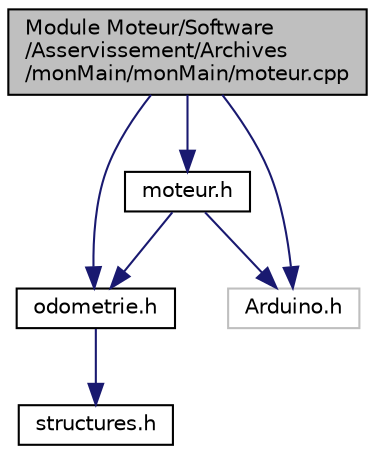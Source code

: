 digraph "Module Moteur/Software/Asservissement/Archives/monMain/monMain/moteur.cpp"
{
  edge [fontname="Helvetica",fontsize="10",labelfontname="Helvetica",labelfontsize="10"];
  node [fontname="Helvetica",fontsize="10",shape=record];
  Node1 [label="Module Moteur/Software\l/Asservissement/Archives\l/monMain/monMain/moteur.cpp",height=0.2,width=0.4,color="black", fillcolor="grey75", style="filled" fontcolor="black"];
  Node1 -> Node2 [color="midnightblue",fontsize="10",style="solid",fontname="Helvetica"];
  Node2 [label="odometrie.h",height=0.2,width=0.4,color="black", fillcolor="white", style="filled",URL="$mon_main_2mon_main_2odometrie_8h.html"];
  Node2 -> Node3 [color="midnightblue",fontsize="10",style="solid",fontname="Helvetica"];
  Node3 [label="structures.h",height=0.2,width=0.4,color="black", fillcolor="white", style="filled",URL="$mon_main_2mon_main_2structures_8h.html"];
  Node1 -> Node4 [color="midnightblue",fontsize="10",style="solid",fontname="Helvetica"];
  Node4 [label="Arduino.h",height=0.2,width=0.4,color="grey75", fillcolor="white", style="filled"];
  Node1 -> Node5 [color="midnightblue",fontsize="10",style="solid",fontname="Helvetica"];
  Node5 [label="moteur.h",height=0.2,width=0.4,color="black", fillcolor="white", style="filled",URL="$mon_main_2mon_main_2moteur_8h.html"];
  Node5 -> Node2 [color="midnightblue",fontsize="10",style="solid",fontname="Helvetica"];
  Node5 -> Node4 [color="midnightblue",fontsize="10",style="solid",fontname="Helvetica"];
}
